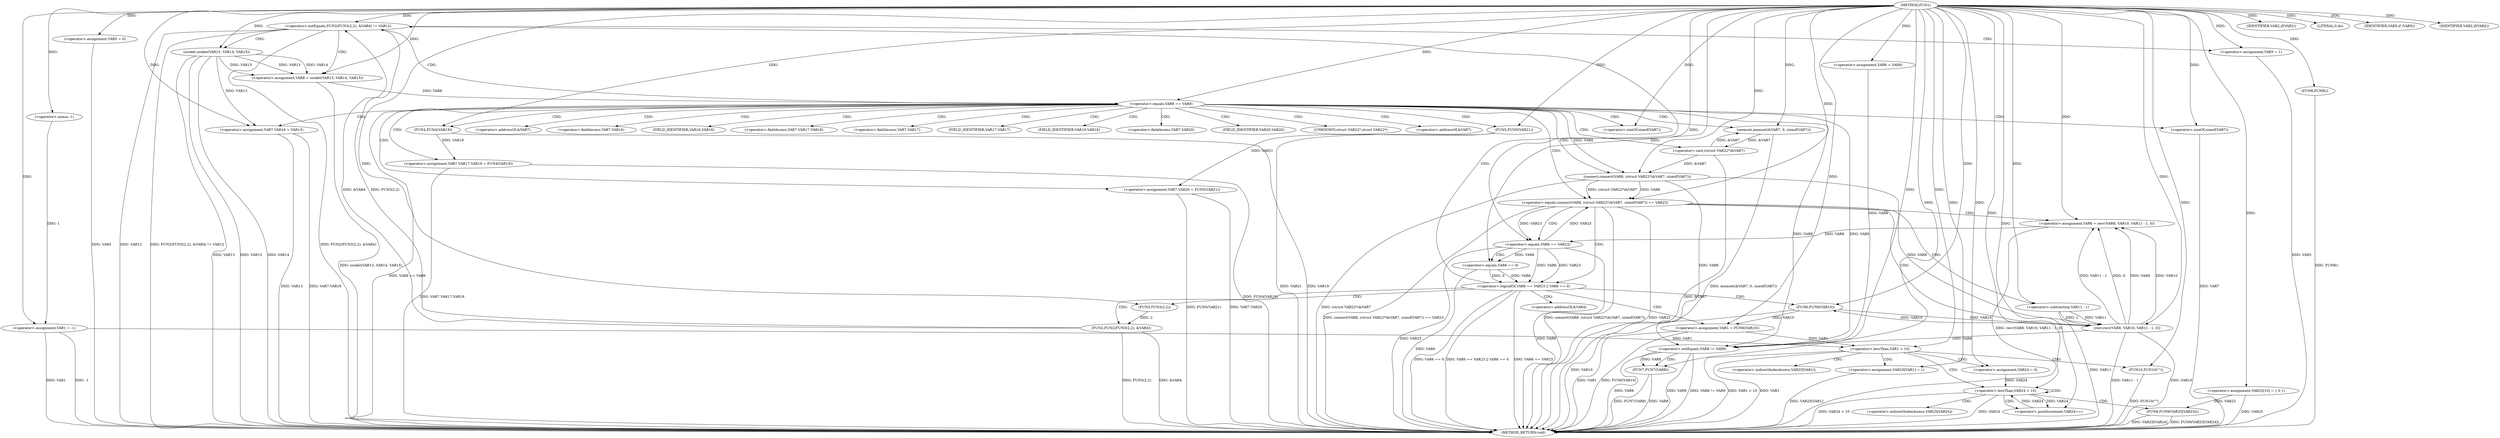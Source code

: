 digraph FUN1 {  
"1000100" [label = "(METHOD,FUN1)" ]
"1000260" [label = "(METHOD_RETURN,void)" ]
"1000103" [label = "(<operator>.assignment,VAR1 = -1)" ]
"1000105" [label = "(<operator>.minus,-1)" ]
"1000108" [label = "(IDENTIFIER,VAR2,if(VAR2))" ]
"1000113" [label = "(<operator>.assignment,VAR5 = 0)" ]
"1000119" [label = "(<operator>.assignment,VAR8 = VAR9)" ]
"1000126" [label = "(<operator>.notEquals,FUN2(FUN3(2,2), &VAR4) != VAR12)" ]
"1000127" [label = "(FUN2,FUN2(FUN3(2,2), &VAR4))" ]
"1000128" [label = "(FUN3,FUN3(2,2))" ]
"1000136" [label = "(<operator>.assignment,VAR5 = 1)" ]
"1000139" [label = "(<operator>.assignment,VAR8 = socket(VAR13, VAR14, VAR15))" ]
"1000141" [label = "(socket,socket(VAR13, VAR14, VAR15))" ]
"1000146" [label = "(<operator>.equals,VAR8 == VAR9)" ]
"1000151" [label = "(memset,memset(&VAR7, 0, sizeof(VAR7)))" ]
"1000155" [label = "(<operator>.sizeOf,sizeof(VAR7))" ]
"1000157" [label = "(<operator>.assignment,VAR7.VAR16 = VAR13)" ]
"1000162" [label = "(<operator>.assignment,VAR7.VAR17.VAR18 = FUN4(VAR19))" ]
"1000168" [label = "(FUN4,FUN4(VAR19))" ]
"1000170" [label = "(<operator>.assignment,VAR7.VAR20 = FUN5(VAR21))" ]
"1000174" [label = "(FUN5,FUN5(VAR21))" ]
"1000177" [label = "(<operator>.equals,connect(VAR8, (struct VAR22*)&VAR7, sizeof(VAR7)) == VAR23)" ]
"1000178" [label = "(connect,connect(VAR8, (struct VAR22*)&VAR7, sizeof(VAR7)))" ]
"1000180" [label = "(<operator>.cast,(struct VAR22*)&VAR7)" ]
"1000184" [label = "(<operator>.sizeOf,sizeof(VAR7))" ]
"1000189" [label = "(<operator>.assignment,VAR6 = recv(VAR8, VAR10, VAR11 - 1, 0))" ]
"1000191" [label = "(recv,recv(VAR8, VAR10, VAR11 - 1, 0))" ]
"1000194" [label = "(<operator>.subtraction,VAR11 - 1)" ]
"1000199" [label = "(<operator>.logicalOr,VAR6 == VAR23 || VAR6 == 0)" ]
"1000200" [label = "(<operator>.equals,VAR6 == VAR23)" ]
"1000203" [label = "(<operator>.equals,VAR6 == 0)" ]
"1000208" [label = "(<operator>.assignment,VAR1 = FUN6(VAR10))" ]
"1000210" [label = "(FUN6,FUN6(VAR10))" ]
"1000212" [label = "(LITERAL,0,do)" ]
"1000214" [label = "(<operator>.notEquals,VAR8 != VAR9)" ]
"1000218" [label = "(FUN7,FUN7(VAR8))" ]
"1000221" [label = "(IDENTIFIER,VAR5,if (VAR5))" ]
"1000223" [label = "(FUN8,FUN8())" ]
"1000225" [label = "(IDENTIFIER,VAR2,if(VAR2))" ]
"1000230" [label = "(<operator>.assignment,VAR25[10] = { 0 })" ]
"1000233" [label = "(<operator>.lessThan,VAR1 < 10)" ]
"1000237" [label = "(<operator>.assignment,VAR25[VAR1] = 1)" ]
"1000243" [label = "(<operator>.assignment,VAR24 = 0)" ]
"1000246" [label = "(<operator>.lessThan,VAR24 < 10)" ]
"1000249" [label = "(<operator>.postIncrement,VAR24++)" ]
"1000252" [label = "(FUN9,FUN9(VAR25[VAR24]))" ]
"1000258" [label = "(FUN10,FUN10(\"\"))" ]
"1000131" [label = "(<operator>.addressOf,&VAR4)" ]
"1000152" [label = "(<operator>.addressOf,&VAR7)" ]
"1000158" [label = "(<operator>.fieldAccess,VAR7.VAR16)" ]
"1000160" [label = "(FIELD_IDENTIFIER,VAR16,VAR16)" ]
"1000163" [label = "(<operator>.fieldAccess,VAR7.VAR17.VAR18)" ]
"1000164" [label = "(<operator>.fieldAccess,VAR7.VAR17)" ]
"1000166" [label = "(FIELD_IDENTIFIER,VAR17,VAR17)" ]
"1000167" [label = "(FIELD_IDENTIFIER,VAR18,VAR18)" ]
"1000171" [label = "(<operator>.fieldAccess,VAR7.VAR20)" ]
"1000173" [label = "(FIELD_IDENTIFIER,VAR20,VAR20)" ]
"1000181" [label = "(UNKNOWN,struct VAR22*,struct VAR22*)" ]
"1000182" [label = "(<operator>.addressOf,&VAR7)" ]
"1000238" [label = "(<operator>.indirectIndexAccess,VAR25[VAR1])" ]
"1000253" [label = "(<operator>.indirectIndexAccess,VAR25[VAR24])" ]
  "1000141" -> "1000260"  [ label = "DDG: VAR13"] 
  "1000184" -> "1000260"  [ label = "DDG: VAR7"] 
  "1000103" -> "1000260"  [ label = "DDG: VAR1"] 
  "1000126" -> "1000260"  [ label = "DDG: FUN2(FUN3(2,2), &VAR4)"] 
  "1000230" -> "1000260"  [ label = "DDG: VAR25"] 
  "1000126" -> "1000260"  [ label = "DDG: VAR12"] 
  "1000199" -> "1000260"  [ label = "DDG: VAR6 == VAR23 || VAR6 == 0"] 
  "1000127" -> "1000260"  [ label = "DDG: FUN3(2,2)"] 
  "1000157" -> "1000260"  [ label = "DDG: VAR13"] 
  "1000180" -> "1000260"  [ label = "DDG: &VAR7"] 
  "1000177" -> "1000260"  [ label = "DDG: connect(VAR8, (struct VAR22*)&VAR7, sizeof(VAR7))"] 
  "1000162" -> "1000260"  [ label = "DDG: FUN4(VAR19)"] 
  "1000177" -> "1000260"  [ label = "DDG: VAR23"] 
  "1000126" -> "1000260"  [ label = "DDG: FUN2(FUN3(2,2), &VAR4) != VAR12"] 
  "1000191" -> "1000260"  [ label = "DDG: VAR11 - 1"] 
  "1000200" -> "1000260"  [ label = "DDG: VAR6"] 
  "1000223" -> "1000260"  [ label = "DDG: FUN8()"] 
  "1000208" -> "1000260"  [ label = "DDG: VAR1"] 
  "1000208" -> "1000260"  [ label = "DDG: FUN6(VAR10)"] 
  "1000151" -> "1000260"  [ label = "DDG: memset(&VAR7, 0, sizeof(VAR7))"] 
  "1000233" -> "1000260"  [ label = "DDG: VAR1 < 10"] 
  "1000252" -> "1000260"  [ label = "DDG: VAR25[VAR24]"] 
  "1000168" -> "1000260"  [ label = "DDG: VAR19"] 
  "1000199" -> "1000260"  [ label = "DDG: VAR6 == VAR23"] 
  "1000214" -> "1000260"  [ label = "DDG: VAR9"] 
  "1000103" -> "1000260"  [ label = "DDG: -1"] 
  "1000218" -> "1000260"  [ label = "DDG: VAR8"] 
  "1000214" -> "1000260"  [ label = "DDG: VAR8 != VAR9"] 
  "1000237" -> "1000260"  [ label = "DDG: VAR25[VAR1]"] 
  "1000113" -> "1000260"  [ label = "DDG: VAR5"] 
  "1000139" -> "1000260"  [ label = "DDG: socket(VAR13, VAR14, VAR15)"] 
  "1000194" -> "1000260"  [ label = "DDG: VAR11"] 
  "1000252" -> "1000260"  [ label = "DDG: FUN9(VAR25[VAR24])"] 
  "1000141" -> "1000260"  [ label = "DDG: VAR15"] 
  "1000157" -> "1000260"  [ label = "DDG: VAR7.VAR16"] 
  "1000189" -> "1000260"  [ label = "DDG: recv(VAR8, VAR10, VAR11 - 1, 0)"] 
  "1000178" -> "1000260"  [ label = "DDG: (struct VAR22*)&VAR7"] 
  "1000218" -> "1000260"  [ label = "DDG: FUN7(VAR8)"] 
  "1000199" -> "1000260"  [ label = "DDG: VAR6 == 0"] 
  "1000258" -> "1000260"  [ label = "DDG: FUN10(\"\")"] 
  "1000191" -> "1000260"  [ label = "DDG: VAR10"] 
  "1000210" -> "1000260"  [ label = "DDG: VAR10"] 
  "1000233" -> "1000260"  [ label = "DDG: VAR1"] 
  "1000170" -> "1000260"  [ label = "DDG: VAR7.VAR20"] 
  "1000141" -> "1000260"  [ label = "DDG: VAR14"] 
  "1000214" -> "1000260"  [ label = "DDG: VAR8"] 
  "1000177" -> "1000260"  [ label = "DDG: connect(VAR8, (struct VAR22*)&VAR7, sizeof(VAR7)) == VAR23"] 
  "1000162" -> "1000260"  [ label = "DDG: VAR7.VAR17.VAR18"] 
  "1000246" -> "1000260"  [ label = "DDG: VAR24 < 10"] 
  "1000146" -> "1000260"  [ label = "DDG: VAR8 == VAR9"] 
  "1000170" -> "1000260"  [ label = "DDG: FUN5(VAR21)"] 
  "1000136" -> "1000260"  [ label = "DDG: VAR5"] 
  "1000174" -> "1000260"  [ label = "DDG: VAR21"] 
  "1000246" -> "1000260"  [ label = "DDG: VAR24"] 
  "1000203" -> "1000260"  [ label = "DDG: VAR6"] 
  "1000127" -> "1000260"  [ label = "DDG: &VAR4"] 
  "1000200" -> "1000260"  [ label = "DDG: VAR23"] 
  "1000105" -> "1000103"  [ label = "DDG: 1"] 
  "1000100" -> "1000103"  [ label = "DDG: "] 
  "1000100" -> "1000105"  [ label = "DDG: "] 
  "1000100" -> "1000108"  [ label = "DDG: "] 
  "1000100" -> "1000113"  [ label = "DDG: "] 
  "1000100" -> "1000119"  [ label = "DDG: "] 
  "1000127" -> "1000126"  [ label = "DDG: FUN3(2,2)"] 
  "1000127" -> "1000126"  [ label = "DDG: &VAR4"] 
  "1000128" -> "1000127"  [ label = "DDG: 2"] 
  "1000100" -> "1000128"  [ label = "DDG: "] 
  "1000100" -> "1000126"  [ label = "DDG: "] 
  "1000100" -> "1000136"  [ label = "DDG: "] 
  "1000141" -> "1000139"  [ label = "DDG: VAR13"] 
  "1000141" -> "1000139"  [ label = "DDG: VAR14"] 
  "1000141" -> "1000139"  [ label = "DDG: VAR15"] 
  "1000100" -> "1000139"  [ label = "DDG: "] 
  "1000100" -> "1000141"  [ label = "DDG: "] 
  "1000139" -> "1000146"  [ label = "DDG: VAR8"] 
  "1000100" -> "1000146"  [ label = "DDG: "] 
  "1000180" -> "1000151"  [ label = "DDG: &VAR7"] 
  "1000100" -> "1000151"  [ label = "DDG: "] 
  "1000100" -> "1000155"  [ label = "DDG: "] 
  "1000141" -> "1000157"  [ label = "DDG: VAR13"] 
  "1000100" -> "1000157"  [ label = "DDG: "] 
  "1000168" -> "1000162"  [ label = "DDG: VAR19"] 
  "1000100" -> "1000168"  [ label = "DDG: "] 
  "1000174" -> "1000170"  [ label = "DDG: VAR21"] 
  "1000100" -> "1000174"  [ label = "DDG: "] 
  "1000178" -> "1000177"  [ label = "DDG: VAR8"] 
  "1000178" -> "1000177"  [ label = "DDG: (struct VAR22*)&VAR7"] 
  "1000146" -> "1000178"  [ label = "DDG: VAR8"] 
  "1000100" -> "1000178"  [ label = "DDG: "] 
  "1000180" -> "1000178"  [ label = "DDG: &VAR7"] 
  "1000151" -> "1000180"  [ label = "DDG: &VAR7"] 
  "1000100" -> "1000184"  [ label = "DDG: "] 
  "1000200" -> "1000177"  [ label = "DDG: VAR23"] 
  "1000100" -> "1000177"  [ label = "DDG: "] 
  "1000191" -> "1000189"  [ label = "DDG: VAR8"] 
  "1000191" -> "1000189"  [ label = "DDG: VAR10"] 
  "1000191" -> "1000189"  [ label = "DDG: VAR11 - 1"] 
  "1000191" -> "1000189"  [ label = "DDG: 0"] 
  "1000100" -> "1000189"  [ label = "DDG: "] 
  "1000178" -> "1000191"  [ label = "DDG: VAR8"] 
  "1000100" -> "1000191"  [ label = "DDG: "] 
  "1000210" -> "1000191"  [ label = "DDG: VAR10"] 
  "1000194" -> "1000191"  [ label = "DDG: VAR11"] 
  "1000194" -> "1000191"  [ label = "DDG: 1"] 
  "1000100" -> "1000194"  [ label = "DDG: "] 
  "1000200" -> "1000199"  [ label = "DDG: VAR6"] 
  "1000200" -> "1000199"  [ label = "DDG: VAR23"] 
  "1000189" -> "1000200"  [ label = "DDG: VAR6"] 
  "1000100" -> "1000200"  [ label = "DDG: "] 
  "1000177" -> "1000200"  [ label = "DDG: VAR23"] 
  "1000203" -> "1000199"  [ label = "DDG: VAR6"] 
  "1000203" -> "1000199"  [ label = "DDG: 0"] 
  "1000200" -> "1000203"  [ label = "DDG: VAR6"] 
  "1000100" -> "1000203"  [ label = "DDG: "] 
  "1000210" -> "1000208"  [ label = "DDG: VAR10"] 
  "1000100" -> "1000208"  [ label = "DDG: "] 
  "1000191" -> "1000210"  [ label = "DDG: VAR10"] 
  "1000100" -> "1000210"  [ label = "DDG: "] 
  "1000100" -> "1000212"  [ label = "DDG: "] 
  "1000178" -> "1000214"  [ label = "DDG: VAR8"] 
  "1000119" -> "1000214"  [ label = "DDG: VAR8"] 
  "1000146" -> "1000214"  [ label = "DDG: VAR8"] 
  "1000191" -> "1000214"  [ label = "DDG: VAR8"] 
  "1000100" -> "1000214"  [ label = "DDG: "] 
  "1000146" -> "1000214"  [ label = "DDG: VAR9"] 
  "1000214" -> "1000218"  [ label = "DDG: VAR8"] 
  "1000100" -> "1000218"  [ label = "DDG: "] 
  "1000100" -> "1000221"  [ label = "DDG: "] 
  "1000100" -> "1000223"  [ label = "DDG: "] 
  "1000100" -> "1000225"  [ label = "DDG: "] 
  "1000100" -> "1000230"  [ label = "DDG: "] 
  "1000208" -> "1000233"  [ label = "DDG: VAR1"] 
  "1000103" -> "1000233"  [ label = "DDG: VAR1"] 
  "1000100" -> "1000233"  [ label = "DDG: "] 
  "1000100" -> "1000237"  [ label = "DDG: "] 
  "1000100" -> "1000243"  [ label = "DDG: "] 
  "1000243" -> "1000246"  [ label = "DDG: VAR24"] 
  "1000249" -> "1000246"  [ label = "DDG: VAR24"] 
  "1000100" -> "1000246"  [ label = "DDG: "] 
  "1000246" -> "1000249"  [ label = "DDG: VAR24"] 
  "1000100" -> "1000249"  [ label = "DDG: "] 
  "1000230" -> "1000252"  [ label = "DDG: VAR25"] 
  "1000100" -> "1000258"  [ label = "DDG: "] 
  "1000126" -> "1000141"  [ label = "CDG: "] 
  "1000126" -> "1000139"  [ label = "CDG: "] 
  "1000126" -> "1000146"  [ label = "CDG: "] 
  "1000126" -> "1000136"  [ label = "CDG: "] 
  "1000146" -> "1000164"  [ label = "CDG: "] 
  "1000146" -> "1000174"  [ label = "CDG: "] 
  "1000146" -> "1000182"  [ label = "CDG: "] 
  "1000146" -> "1000166"  [ label = "CDG: "] 
  "1000146" -> "1000180"  [ label = "CDG: "] 
  "1000146" -> "1000157"  [ label = "CDG: "] 
  "1000146" -> "1000167"  [ label = "CDG: "] 
  "1000146" -> "1000151"  [ label = "CDG: "] 
  "1000146" -> "1000160"  [ label = "CDG: "] 
  "1000146" -> "1000152"  [ label = "CDG: "] 
  "1000146" -> "1000163"  [ label = "CDG: "] 
  "1000146" -> "1000168"  [ label = "CDG: "] 
  "1000146" -> "1000178"  [ label = "CDG: "] 
  "1000146" -> "1000173"  [ label = "CDG: "] 
  "1000146" -> "1000158"  [ label = "CDG: "] 
  "1000146" -> "1000155"  [ label = "CDG: "] 
  "1000146" -> "1000170"  [ label = "CDG: "] 
  "1000146" -> "1000171"  [ label = "CDG: "] 
  "1000146" -> "1000184"  [ label = "CDG: "] 
  "1000146" -> "1000177"  [ label = "CDG: "] 
  "1000146" -> "1000162"  [ label = "CDG: "] 
  "1000146" -> "1000181"  [ label = "CDG: "] 
  "1000177" -> "1000200"  [ label = "CDG: "] 
  "1000177" -> "1000191"  [ label = "CDG: "] 
  "1000177" -> "1000199"  [ label = "CDG: "] 
  "1000177" -> "1000194"  [ label = "CDG: "] 
  "1000177" -> "1000189"  [ label = "CDG: "] 
  "1000199" -> "1000208"  [ label = "CDG: "] 
  "1000199" -> "1000210"  [ label = "CDG: "] 
  "1000199" -> "1000127"  [ label = "CDG: "] 
  "1000199" -> "1000128"  [ label = "CDG: "] 
  "1000199" -> "1000126"  [ label = "CDG: "] 
  "1000199" -> "1000131"  [ label = "CDG: "] 
  "1000200" -> "1000203"  [ label = "CDG: "] 
  "1000214" -> "1000218"  [ label = "CDG: "] 
  "1000233" -> "1000258"  [ label = "CDG: "] 
  "1000233" -> "1000238"  [ label = "CDG: "] 
  "1000233" -> "1000243"  [ label = "CDG: "] 
  "1000233" -> "1000246"  [ label = "CDG: "] 
  "1000233" -> "1000237"  [ label = "CDG: "] 
  "1000246" -> "1000246"  [ label = "CDG: "] 
  "1000246" -> "1000253"  [ label = "CDG: "] 
  "1000246" -> "1000252"  [ label = "CDG: "] 
  "1000246" -> "1000249"  [ label = "CDG: "] 
}
